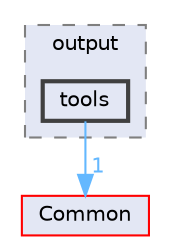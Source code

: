 digraph "SU2_CFD/include/output/tools"
{
 // LATEX_PDF_SIZE
  bgcolor="transparent";
  edge [fontname=Helvetica,fontsize=10,labelfontname=Helvetica,labelfontsize=10];
  node [fontname=Helvetica,fontsize=10,shape=box,height=0.2,width=0.4];
  compound=true
  subgraph clusterdir_d8beb746e2226fd5f8de32cb0a6789ef {
    graph [ bgcolor="#e3e7f4", pencolor="grey50", label="output", fontname=Helvetica,fontsize=10 style="filled,dashed", URL="dir_d8beb746e2226fd5f8de32cb0a6789ef.html",tooltip=""]
  dir_8a4e5ca6e6437682f673056123bb50cd [label="tools", fillcolor="#e3e7f4", color="grey25", style="filled,bold", URL="dir_8a4e5ca6e6437682f673056123bb50cd.html",tooltip=""];
  }
  dir_4ab6b4cc6a7edbff49100e9123df213f [label="Common", fillcolor="#e3e7f4", color="red", style="filled", URL="dir_4ab6b4cc6a7edbff49100e9123df213f.html",tooltip=""];
  dir_8a4e5ca6e6437682f673056123bb50cd->dir_4ab6b4cc6a7edbff49100e9123df213f [headlabel="1", labeldistance=1.5 headhref="dir_000096_000008.html" href="dir_000096_000008.html" color="steelblue1" fontcolor="steelblue1"];
}

